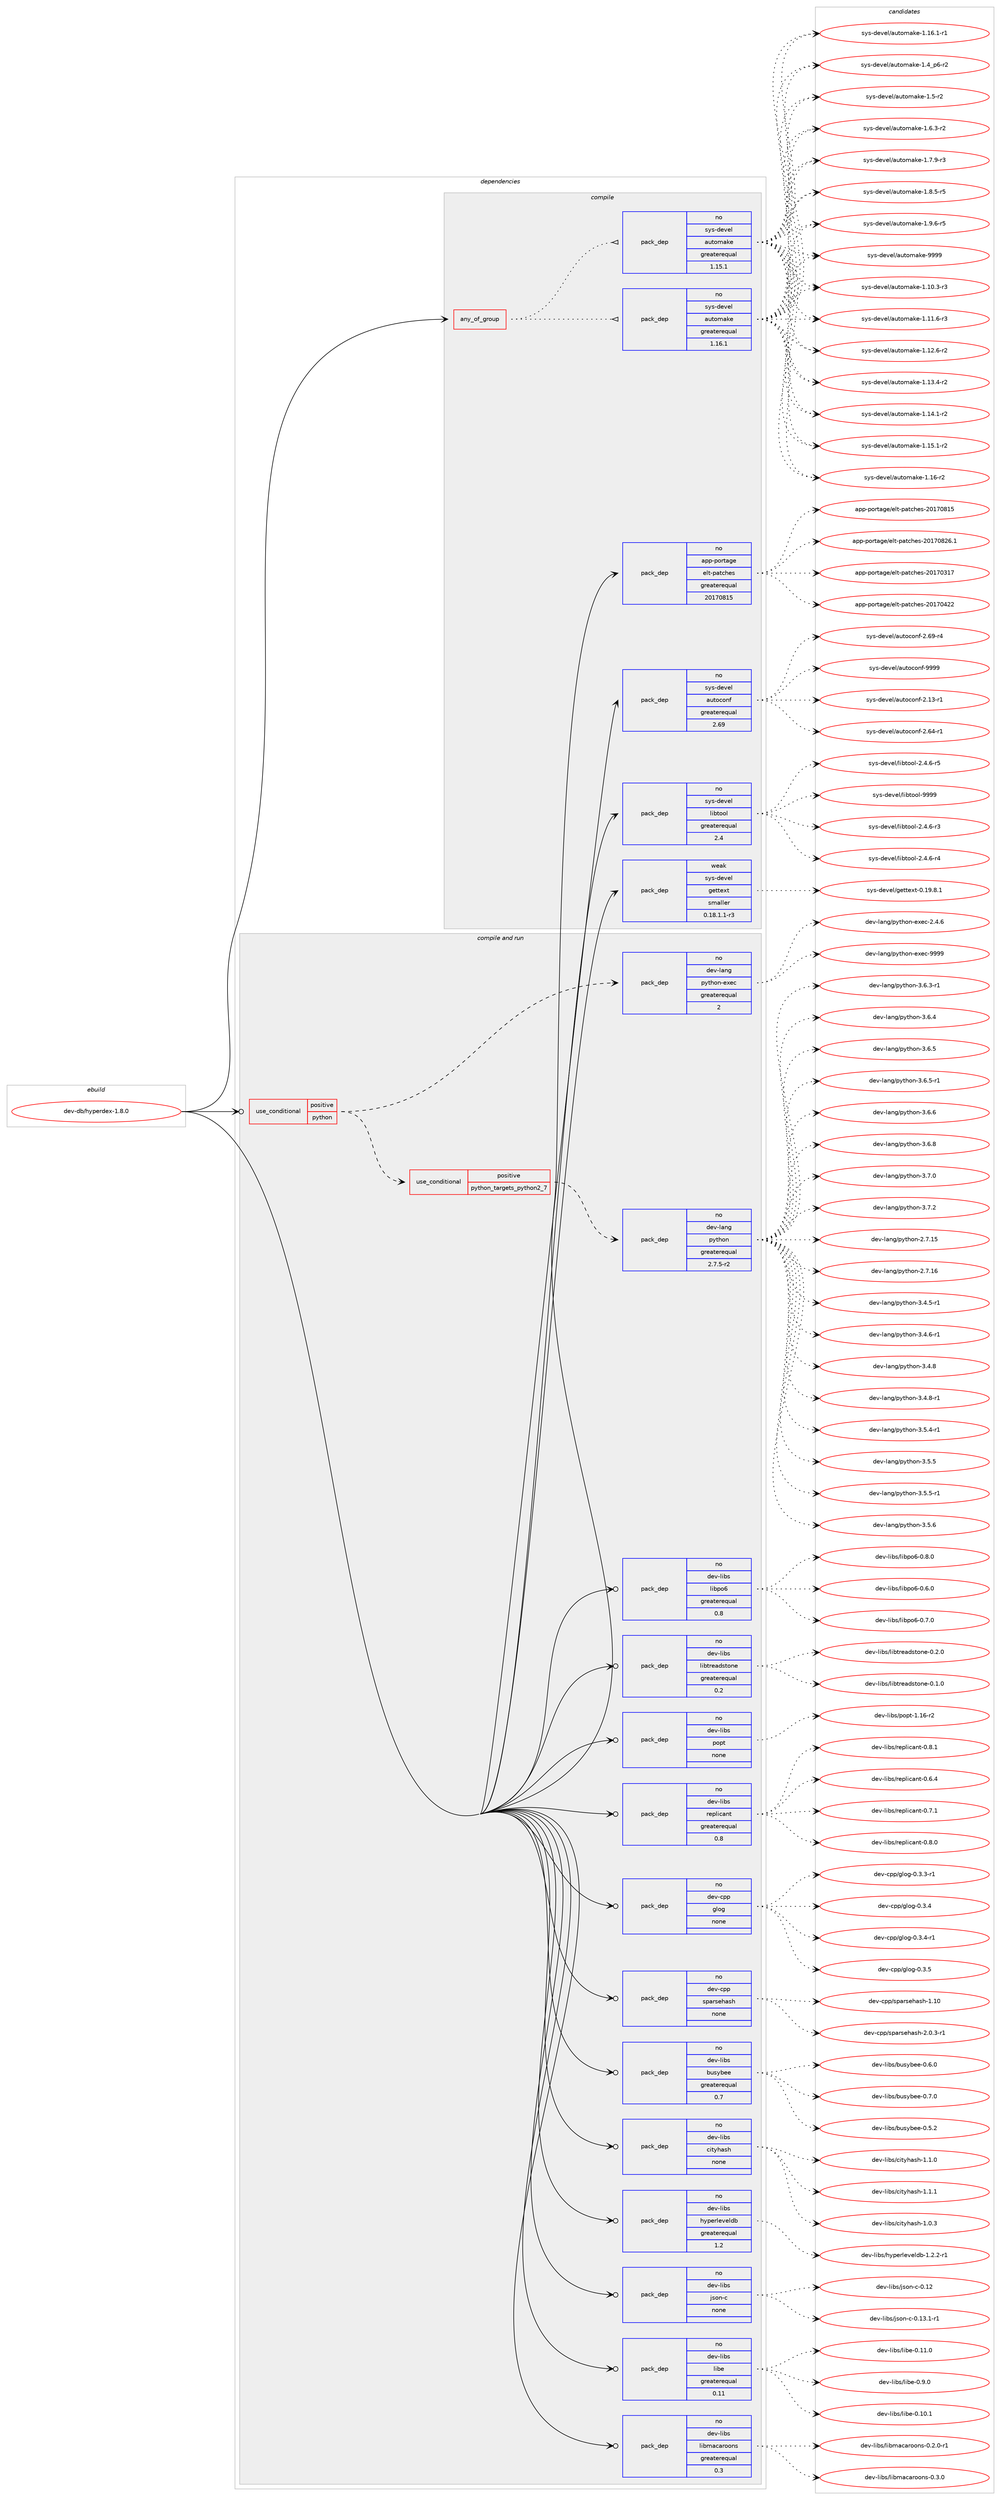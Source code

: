 digraph prolog {

# *************
# Graph options
# *************

newrank=true;
concentrate=true;
compound=true;
graph [rankdir=LR,fontname=Helvetica,fontsize=10,ranksep=1.5];#, ranksep=2.5, nodesep=0.2];
edge  [arrowhead=vee];
node  [fontname=Helvetica,fontsize=10];

# **********
# The ebuild
# **********

subgraph cluster_leftcol {
color=gray;
rank=same;
label=<<i>ebuild</i>>;
id [label="dev-db/hyperdex-1.8.0", color=red, width=4, href="../dev-db/hyperdex-1.8.0.svg"];
}

# ****************
# The dependencies
# ****************

subgraph cluster_midcol {
color=gray;
label=<<i>dependencies</i>>;
subgraph cluster_compile {
fillcolor="#eeeeee";
style=filled;
label=<<i>compile</i>>;
subgraph any20351 {
dependency1318196 [label=<<TABLE BORDER="0" CELLBORDER="1" CELLSPACING="0" CELLPADDING="4"><TR><TD CELLPADDING="10">any_of_group</TD></TR></TABLE>>, shape=none, color=red];subgraph pack940613 {
dependency1318197 [label=<<TABLE BORDER="0" CELLBORDER="1" CELLSPACING="0" CELLPADDING="4" WIDTH="220"><TR><TD ROWSPAN="6" CELLPADDING="30">pack_dep</TD></TR><TR><TD WIDTH="110">no</TD></TR><TR><TD>sys-devel</TD></TR><TR><TD>automake</TD></TR><TR><TD>greaterequal</TD></TR><TR><TD>1.16.1</TD></TR></TABLE>>, shape=none, color=blue];
}
dependency1318196:e -> dependency1318197:w [weight=20,style="dotted",arrowhead="oinv"];
subgraph pack940614 {
dependency1318198 [label=<<TABLE BORDER="0" CELLBORDER="1" CELLSPACING="0" CELLPADDING="4" WIDTH="220"><TR><TD ROWSPAN="6" CELLPADDING="30">pack_dep</TD></TR><TR><TD WIDTH="110">no</TD></TR><TR><TD>sys-devel</TD></TR><TR><TD>automake</TD></TR><TR><TD>greaterequal</TD></TR><TR><TD>1.15.1</TD></TR></TABLE>>, shape=none, color=blue];
}
dependency1318196:e -> dependency1318198:w [weight=20,style="dotted",arrowhead="oinv"];
}
id:e -> dependency1318196:w [weight=20,style="solid",arrowhead="vee"];
subgraph pack940615 {
dependency1318199 [label=<<TABLE BORDER="0" CELLBORDER="1" CELLSPACING="0" CELLPADDING="4" WIDTH="220"><TR><TD ROWSPAN="6" CELLPADDING="30">pack_dep</TD></TR><TR><TD WIDTH="110">no</TD></TR><TR><TD>app-portage</TD></TR><TR><TD>elt-patches</TD></TR><TR><TD>greaterequal</TD></TR><TR><TD>20170815</TD></TR></TABLE>>, shape=none, color=blue];
}
id:e -> dependency1318199:w [weight=20,style="solid",arrowhead="vee"];
subgraph pack940616 {
dependency1318200 [label=<<TABLE BORDER="0" CELLBORDER="1" CELLSPACING="0" CELLPADDING="4" WIDTH="220"><TR><TD ROWSPAN="6" CELLPADDING="30">pack_dep</TD></TR><TR><TD WIDTH="110">no</TD></TR><TR><TD>sys-devel</TD></TR><TR><TD>autoconf</TD></TR><TR><TD>greaterequal</TD></TR><TR><TD>2.69</TD></TR></TABLE>>, shape=none, color=blue];
}
id:e -> dependency1318200:w [weight=20,style="solid",arrowhead="vee"];
subgraph pack940617 {
dependency1318201 [label=<<TABLE BORDER="0" CELLBORDER="1" CELLSPACING="0" CELLPADDING="4" WIDTH="220"><TR><TD ROWSPAN="6" CELLPADDING="30">pack_dep</TD></TR><TR><TD WIDTH="110">no</TD></TR><TR><TD>sys-devel</TD></TR><TR><TD>libtool</TD></TR><TR><TD>greaterequal</TD></TR><TR><TD>2.4</TD></TR></TABLE>>, shape=none, color=blue];
}
id:e -> dependency1318201:w [weight=20,style="solid",arrowhead="vee"];
subgraph pack940618 {
dependency1318202 [label=<<TABLE BORDER="0" CELLBORDER="1" CELLSPACING="0" CELLPADDING="4" WIDTH="220"><TR><TD ROWSPAN="6" CELLPADDING="30">pack_dep</TD></TR><TR><TD WIDTH="110">weak</TD></TR><TR><TD>sys-devel</TD></TR><TR><TD>gettext</TD></TR><TR><TD>smaller</TD></TR><TR><TD>0.18.1.1-r3</TD></TR></TABLE>>, shape=none, color=blue];
}
id:e -> dependency1318202:w [weight=20,style="solid",arrowhead="vee"];
}
subgraph cluster_compileandrun {
fillcolor="#eeeeee";
style=filled;
label=<<i>compile and run</i>>;
subgraph cond356682 {
dependency1318203 [label=<<TABLE BORDER="0" CELLBORDER="1" CELLSPACING="0" CELLPADDING="4"><TR><TD ROWSPAN="3" CELLPADDING="10">use_conditional</TD></TR><TR><TD>positive</TD></TR><TR><TD>python</TD></TR></TABLE>>, shape=none, color=red];
subgraph cond356683 {
dependency1318204 [label=<<TABLE BORDER="0" CELLBORDER="1" CELLSPACING="0" CELLPADDING="4"><TR><TD ROWSPAN="3" CELLPADDING="10">use_conditional</TD></TR><TR><TD>positive</TD></TR><TR><TD>python_targets_python2_7</TD></TR></TABLE>>, shape=none, color=red];
subgraph pack940619 {
dependency1318205 [label=<<TABLE BORDER="0" CELLBORDER="1" CELLSPACING="0" CELLPADDING="4" WIDTH="220"><TR><TD ROWSPAN="6" CELLPADDING="30">pack_dep</TD></TR><TR><TD WIDTH="110">no</TD></TR><TR><TD>dev-lang</TD></TR><TR><TD>python</TD></TR><TR><TD>greaterequal</TD></TR><TR><TD>2.7.5-r2</TD></TR></TABLE>>, shape=none, color=blue];
}
dependency1318204:e -> dependency1318205:w [weight=20,style="dashed",arrowhead="vee"];
}
dependency1318203:e -> dependency1318204:w [weight=20,style="dashed",arrowhead="vee"];
subgraph pack940620 {
dependency1318206 [label=<<TABLE BORDER="0" CELLBORDER="1" CELLSPACING="0" CELLPADDING="4" WIDTH="220"><TR><TD ROWSPAN="6" CELLPADDING="30">pack_dep</TD></TR><TR><TD WIDTH="110">no</TD></TR><TR><TD>dev-lang</TD></TR><TR><TD>python-exec</TD></TR><TR><TD>greaterequal</TD></TR><TR><TD>2</TD></TR></TABLE>>, shape=none, color=blue];
}
dependency1318203:e -> dependency1318206:w [weight=20,style="dashed",arrowhead="vee"];
}
id:e -> dependency1318203:w [weight=20,style="solid",arrowhead="odotvee"];
subgraph pack940621 {
dependency1318207 [label=<<TABLE BORDER="0" CELLBORDER="1" CELLSPACING="0" CELLPADDING="4" WIDTH="220"><TR><TD ROWSPAN="6" CELLPADDING="30">pack_dep</TD></TR><TR><TD WIDTH="110">no</TD></TR><TR><TD>dev-cpp</TD></TR><TR><TD>glog</TD></TR><TR><TD>none</TD></TR><TR><TD></TD></TR></TABLE>>, shape=none, color=blue];
}
id:e -> dependency1318207:w [weight=20,style="solid",arrowhead="odotvee"];
subgraph pack940622 {
dependency1318208 [label=<<TABLE BORDER="0" CELLBORDER="1" CELLSPACING="0" CELLPADDING="4" WIDTH="220"><TR><TD ROWSPAN="6" CELLPADDING="30">pack_dep</TD></TR><TR><TD WIDTH="110">no</TD></TR><TR><TD>dev-cpp</TD></TR><TR><TD>sparsehash</TD></TR><TR><TD>none</TD></TR><TR><TD></TD></TR></TABLE>>, shape=none, color=blue];
}
id:e -> dependency1318208:w [weight=20,style="solid",arrowhead="odotvee"];
subgraph pack940623 {
dependency1318209 [label=<<TABLE BORDER="0" CELLBORDER="1" CELLSPACING="0" CELLPADDING="4" WIDTH="220"><TR><TD ROWSPAN="6" CELLPADDING="30">pack_dep</TD></TR><TR><TD WIDTH="110">no</TD></TR><TR><TD>dev-libs</TD></TR><TR><TD>busybee</TD></TR><TR><TD>greaterequal</TD></TR><TR><TD>0.7</TD></TR></TABLE>>, shape=none, color=blue];
}
id:e -> dependency1318209:w [weight=20,style="solid",arrowhead="odotvee"];
subgraph pack940624 {
dependency1318210 [label=<<TABLE BORDER="0" CELLBORDER="1" CELLSPACING="0" CELLPADDING="4" WIDTH="220"><TR><TD ROWSPAN="6" CELLPADDING="30">pack_dep</TD></TR><TR><TD WIDTH="110">no</TD></TR><TR><TD>dev-libs</TD></TR><TR><TD>cityhash</TD></TR><TR><TD>none</TD></TR><TR><TD></TD></TR></TABLE>>, shape=none, color=blue];
}
id:e -> dependency1318210:w [weight=20,style="solid",arrowhead="odotvee"];
subgraph pack940625 {
dependency1318211 [label=<<TABLE BORDER="0" CELLBORDER="1" CELLSPACING="0" CELLPADDING="4" WIDTH="220"><TR><TD ROWSPAN="6" CELLPADDING="30">pack_dep</TD></TR><TR><TD WIDTH="110">no</TD></TR><TR><TD>dev-libs</TD></TR><TR><TD>hyperleveldb</TD></TR><TR><TD>greaterequal</TD></TR><TR><TD>1.2</TD></TR></TABLE>>, shape=none, color=blue];
}
id:e -> dependency1318211:w [weight=20,style="solid",arrowhead="odotvee"];
subgraph pack940626 {
dependency1318212 [label=<<TABLE BORDER="0" CELLBORDER="1" CELLSPACING="0" CELLPADDING="4" WIDTH="220"><TR><TD ROWSPAN="6" CELLPADDING="30">pack_dep</TD></TR><TR><TD WIDTH="110">no</TD></TR><TR><TD>dev-libs</TD></TR><TR><TD>json-c</TD></TR><TR><TD>none</TD></TR><TR><TD></TD></TR></TABLE>>, shape=none, color=blue];
}
id:e -> dependency1318212:w [weight=20,style="solid",arrowhead="odotvee"];
subgraph pack940627 {
dependency1318213 [label=<<TABLE BORDER="0" CELLBORDER="1" CELLSPACING="0" CELLPADDING="4" WIDTH="220"><TR><TD ROWSPAN="6" CELLPADDING="30">pack_dep</TD></TR><TR><TD WIDTH="110">no</TD></TR><TR><TD>dev-libs</TD></TR><TR><TD>libe</TD></TR><TR><TD>greaterequal</TD></TR><TR><TD>0.11</TD></TR></TABLE>>, shape=none, color=blue];
}
id:e -> dependency1318213:w [weight=20,style="solid",arrowhead="odotvee"];
subgraph pack940628 {
dependency1318214 [label=<<TABLE BORDER="0" CELLBORDER="1" CELLSPACING="0" CELLPADDING="4" WIDTH="220"><TR><TD ROWSPAN="6" CELLPADDING="30">pack_dep</TD></TR><TR><TD WIDTH="110">no</TD></TR><TR><TD>dev-libs</TD></TR><TR><TD>libmacaroons</TD></TR><TR><TD>greaterequal</TD></TR><TR><TD>0.3</TD></TR></TABLE>>, shape=none, color=blue];
}
id:e -> dependency1318214:w [weight=20,style="solid",arrowhead="odotvee"];
subgraph pack940629 {
dependency1318215 [label=<<TABLE BORDER="0" CELLBORDER="1" CELLSPACING="0" CELLPADDING="4" WIDTH="220"><TR><TD ROWSPAN="6" CELLPADDING="30">pack_dep</TD></TR><TR><TD WIDTH="110">no</TD></TR><TR><TD>dev-libs</TD></TR><TR><TD>libpo6</TD></TR><TR><TD>greaterequal</TD></TR><TR><TD>0.8</TD></TR></TABLE>>, shape=none, color=blue];
}
id:e -> dependency1318215:w [weight=20,style="solid",arrowhead="odotvee"];
subgraph pack940630 {
dependency1318216 [label=<<TABLE BORDER="0" CELLBORDER="1" CELLSPACING="0" CELLPADDING="4" WIDTH="220"><TR><TD ROWSPAN="6" CELLPADDING="30">pack_dep</TD></TR><TR><TD WIDTH="110">no</TD></TR><TR><TD>dev-libs</TD></TR><TR><TD>libtreadstone</TD></TR><TR><TD>greaterequal</TD></TR><TR><TD>0.2</TD></TR></TABLE>>, shape=none, color=blue];
}
id:e -> dependency1318216:w [weight=20,style="solid",arrowhead="odotvee"];
subgraph pack940631 {
dependency1318217 [label=<<TABLE BORDER="0" CELLBORDER="1" CELLSPACING="0" CELLPADDING="4" WIDTH="220"><TR><TD ROWSPAN="6" CELLPADDING="30">pack_dep</TD></TR><TR><TD WIDTH="110">no</TD></TR><TR><TD>dev-libs</TD></TR><TR><TD>popt</TD></TR><TR><TD>none</TD></TR><TR><TD></TD></TR></TABLE>>, shape=none, color=blue];
}
id:e -> dependency1318217:w [weight=20,style="solid",arrowhead="odotvee"];
subgraph pack940632 {
dependency1318218 [label=<<TABLE BORDER="0" CELLBORDER="1" CELLSPACING="0" CELLPADDING="4" WIDTH="220"><TR><TD ROWSPAN="6" CELLPADDING="30">pack_dep</TD></TR><TR><TD WIDTH="110">no</TD></TR><TR><TD>dev-libs</TD></TR><TR><TD>replicant</TD></TR><TR><TD>greaterequal</TD></TR><TR><TD>0.8</TD></TR></TABLE>>, shape=none, color=blue];
}
id:e -> dependency1318218:w [weight=20,style="solid",arrowhead="odotvee"];
}
subgraph cluster_run {
fillcolor="#eeeeee";
style=filled;
label=<<i>run</i>>;
}
}

# **************
# The candidates
# **************

subgraph cluster_choices {
rank=same;
color=gray;
label=<<i>candidates</i>>;

subgraph choice940613 {
color=black;
nodesep=1;
choice11512111545100101118101108479711711611110997107101454946494846514511451 [label="sys-devel/automake-1.10.3-r3", color=red, width=4,href="../sys-devel/automake-1.10.3-r3.svg"];
choice11512111545100101118101108479711711611110997107101454946494946544511451 [label="sys-devel/automake-1.11.6-r3", color=red, width=4,href="../sys-devel/automake-1.11.6-r3.svg"];
choice11512111545100101118101108479711711611110997107101454946495046544511450 [label="sys-devel/automake-1.12.6-r2", color=red, width=4,href="../sys-devel/automake-1.12.6-r2.svg"];
choice11512111545100101118101108479711711611110997107101454946495146524511450 [label="sys-devel/automake-1.13.4-r2", color=red, width=4,href="../sys-devel/automake-1.13.4-r2.svg"];
choice11512111545100101118101108479711711611110997107101454946495246494511450 [label="sys-devel/automake-1.14.1-r2", color=red, width=4,href="../sys-devel/automake-1.14.1-r2.svg"];
choice11512111545100101118101108479711711611110997107101454946495346494511450 [label="sys-devel/automake-1.15.1-r2", color=red, width=4,href="../sys-devel/automake-1.15.1-r2.svg"];
choice1151211154510010111810110847971171161111099710710145494649544511450 [label="sys-devel/automake-1.16-r2", color=red, width=4,href="../sys-devel/automake-1.16-r2.svg"];
choice11512111545100101118101108479711711611110997107101454946495446494511449 [label="sys-devel/automake-1.16.1-r1", color=red, width=4,href="../sys-devel/automake-1.16.1-r1.svg"];
choice115121115451001011181011084797117116111109971071014549465295112544511450 [label="sys-devel/automake-1.4_p6-r2", color=red, width=4,href="../sys-devel/automake-1.4_p6-r2.svg"];
choice11512111545100101118101108479711711611110997107101454946534511450 [label="sys-devel/automake-1.5-r2", color=red, width=4,href="../sys-devel/automake-1.5-r2.svg"];
choice115121115451001011181011084797117116111109971071014549465446514511450 [label="sys-devel/automake-1.6.3-r2", color=red, width=4,href="../sys-devel/automake-1.6.3-r2.svg"];
choice115121115451001011181011084797117116111109971071014549465546574511451 [label="sys-devel/automake-1.7.9-r3", color=red, width=4,href="../sys-devel/automake-1.7.9-r3.svg"];
choice115121115451001011181011084797117116111109971071014549465646534511453 [label="sys-devel/automake-1.8.5-r5", color=red, width=4,href="../sys-devel/automake-1.8.5-r5.svg"];
choice115121115451001011181011084797117116111109971071014549465746544511453 [label="sys-devel/automake-1.9.6-r5", color=red, width=4,href="../sys-devel/automake-1.9.6-r5.svg"];
choice115121115451001011181011084797117116111109971071014557575757 [label="sys-devel/automake-9999", color=red, width=4,href="../sys-devel/automake-9999.svg"];
dependency1318197:e -> choice11512111545100101118101108479711711611110997107101454946494846514511451:w [style=dotted,weight="100"];
dependency1318197:e -> choice11512111545100101118101108479711711611110997107101454946494946544511451:w [style=dotted,weight="100"];
dependency1318197:e -> choice11512111545100101118101108479711711611110997107101454946495046544511450:w [style=dotted,weight="100"];
dependency1318197:e -> choice11512111545100101118101108479711711611110997107101454946495146524511450:w [style=dotted,weight="100"];
dependency1318197:e -> choice11512111545100101118101108479711711611110997107101454946495246494511450:w [style=dotted,weight="100"];
dependency1318197:e -> choice11512111545100101118101108479711711611110997107101454946495346494511450:w [style=dotted,weight="100"];
dependency1318197:e -> choice1151211154510010111810110847971171161111099710710145494649544511450:w [style=dotted,weight="100"];
dependency1318197:e -> choice11512111545100101118101108479711711611110997107101454946495446494511449:w [style=dotted,weight="100"];
dependency1318197:e -> choice115121115451001011181011084797117116111109971071014549465295112544511450:w [style=dotted,weight="100"];
dependency1318197:e -> choice11512111545100101118101108479711711611110997107101454946534511450:w [style=dotted,weight="100"];
dependency1318197:e -> choice115121115451001011181011084797117116111109971071014549465446514511450:w [style=dotted,weight="100"];
dependency1318197:e -> choice115121115451001011181011084797117116111109971071014549465546574511451:w [style=dotted,weight="100"];
dependency1318197:e -> choice115121115451001011181011084797117116111109971071014549465646534511453:w [style=dotted,weight="100"];
dependency1318197:e -> choice115121115451001011181011084797117116111109971071014549465746544511453:w [style=dotted,weight="100"];
dependency1318197:e -> choice115121115451001011181011084797117116111109971071014557575757:w [style=dotted,weight="100"];
}
subgraph choice940614 {
color=black;
nodesep=1;
choice11512111545100101118101108479711711611110997107101454946494846514511451 [label="sys-devel/automake-1.10.3-r3", color=red, width=4,href="../sys-devel/automake-1.10.3-r3.svg"];
choice11512111545100101118101108479711711611110997107101454946494946544511451 [label="sys-devel/automake-1.11.6-r3", color=red, width=4,href="../sys-devel/automake-1.11.6-r3.svg"];
choice11512111545100101118101108479711711611110997107101454946495046544511450 [label="sys-devel/automake-1.12.6-r2", color=red, width=4,href="../sys-devel/automake-1.12.6-r2.svg"];
choice11512111545100101118101108479711711611110997107101454946495146524511450 [label="sys-devel/automake-1.13.4-r2", color=red, width=4,href="../sys-devel/automake-1.13.4-r2.svg"];
choice11512111545100101118101108479711711611110997107101454946495246494511450 [label="sys-devel/automake-1.14.1-r2", color=red, width=4,href="../sys-devel/automake-1.14.1-r2.svg"];
choice11512111545100101118101108479711711611110997107101454946495346494511450 [label="sys-devel/automake-1.15.1-r2", color=red, width=4,href="../sys-devel/automake-1.15.1-r2.svg"];
choice1151211154510010111810110847971171161111099710710145494649544511450 [label="sys-devel/automake-1.16-r2", color=red, width=4,href="../sys-devel/automake-1.16-r2.svg"];
choice11512111545100101118101108479711711611110997107101454946495446494511449 [label="sys-devel/automake-1.16.1-r1", color=red, width=4,href="../sys-devel/automake-1.16.1-r1.svg"];
choice115121115451001011181011084797117116111109971071014549465295112544511450 [label="sys-devel/automake-1.4_p6-r2", color=red, width=4,href="../sys-devel/automake-1.4_p6-r2.svg"];
choice11512111545100101118101108479711711611110997107101454946534511450 [label="sys-devel/automake-1.5-r2", color=red, width=4,href="../sys-devel/automake-1.5-r2.svg"];
choice115121115451001011181011084797117116111109971071014549465446514511450 [label="sys-devel/automake-1.6.3-r2", color=red, width=4,href="../sys-devel/automake-1.6.3-r2.svg"];
choice115121115451001011181011084797117116111109971071014549465546574511451 [label="sys-devel/automake-1.7.9-r3", color=red, width=4,href="../sys-devel/automake-1.7.9-r3.svg"];
choice115121115451001011181011084797117116111109971071014549465646534511453 [label="sys-devel/automake-1.8.5-r5", color=red, width=4,href="../sys-devel/automake-1.8.5-r5.svg"];
choice115121115451001011181011084797117116111109971071014549465746544511453 [label="sys-devel/automake-1.9.6-r5", color=red, width=4,href="../sys-devel/automake-1.9.6-r5.svg"];
choice115121115451001011181011084797117116111109971071014557575757 [label="sys-devel/automake-9999", color=red, width=4,href="../sys-devel/automake-9999.svg"];
dependency1318198:e -> choice11512111545100101118101108479711711611110997107101454946494846514511451:w [style=dotted,weight="100"];
dependency1318198:e -> choice11512111545100101118101108479711711611110997107101454946494946544511451:w [style=dotted,weight="100"];
dependency1318198:e -> choice11512111545100101118101108479711711611110997107101454946495046544511450:w [style=dotted,weight="100"];
dependency1318198:e -> choice11512111545100101118101108479711711611110997107101454946495146524511450:w [style=dotted,weight="100"];
dependency1318198:e -> choice11512111545100101118101108479711711611110997107101454946495246494511450:w [style=dotted,weight="100"];
dependency1318198:e -> choice11512111545100101118101108479711711611110997107101454946495346494511450:w [style=dotted,weight="100"];
dependency1318198:e -> choice1151211154510010111810110847971171161111099710710145494649544511450:w [style=dotted,weight="100"];
dependency1318198:e -> choice11512111545100101118101108479711711611110997107101454946495446494511449:w [style=dotted,weight="100"];
dependency1318198:e -> choice115121115451001011181011084797117116111109971071014549465295112544511450:w [style=dotted,weight="100"];
dependency1318198:e -> choice11512111545100101118101108479711711611110997107101454946534511450:w [style=dotted,weight="100"];
dependency1318198:e -> choice115121115451001011181011084797117116111109971071014549465446514511450:w [style=dotted,weight="100"];
dependency1318198:e -> choice115121115451001011181011084797117116111109971071014549465546574511451:w [style=dotted,weight="100"];
dependency1318198:e -> choice115121115451001011181011084797117116111109971071014549465646534511453:w [style=dotted,weight="100"];
dependency1318198:e -> choice115121115451001011181011084797117116111109971071014549465746544511453:w [style=dotted,weight="100"];
dependency1318198:e -> choice115121115451001011181011084797117116111109971071014557575757:w [style=dotted,weight="100"];
}
subgraph choice940615 {
color=black;
nodesep=1;
choice97112112451121111141169710310147101108116451129711699104101115455048495548514955 [label="app-portage/elt-patches-20170317", color=red, width=4,href="../app-portage/elt-patches-20170317.svg"];
choice97112112451121111141169710310147101108116451129711699104101115455048495548525050 [label="app-portage/elt-patches-20170422", color=red, width=4,href="../app-portage/elt-patches-20170422.svg"];
choice97112112451121111141169710310147101108116451129711699104101115455048495548564953 [label="app-portage/elt-patches-20170815", color=red, width=4,href="../app-portage/elt-patches-20170815.svg"];
choice971121124511211111411697103101471011081164511297116991041011154550484955485650544649 [label="app-portage/elt-patches-20170826.1", color=red, width=4,href="../app-portage/elt-patches-20170826.1.svg"];
dependency1318199:e -> choice97112112451121111141169710310147101108116451129711699104101115455048495548514955:w [style=dotted,weight="100"];
dependency1318199:e -> choice97112112451121111141169710310147101108116451129711699104101115455048495548525050:w [style=dotted,weight="100"];
dependency1318199:e -> choice97112112451121111141169710310147101108116451129711699104101115455048495548564953:w [style=dotted,weight="100"];
dependency1318199:e -> choice971121124511211111411697103101471011081164511297116991041011154550484955485650544649:w [style=dotted,weight="100"];
}
subgraph choice940616 {
color=black;
nodesep=1;
choice1151211154510010111810110847971171161119911111010245504649514511449 [label="sys-devel/autoconf-2.13-r1", color=red, width=4,href="../sys-devel/autoconf-2.13-r1.svg"];
choice1151211154510010111810110847971171161119911111010245504654524511449 [label="sys-devel/autoconf-2.64-r1", color=red, width=4,href="../sys-devel/autoconf-2.64-r1.svg"];
choice1151211154510010111810110847971171161119911111010245504654574511452 [label="sys-devel/autoconf-2.69-r4", color=red, width=4,href="../sys-devel/autoconf-2.69-r4.svg"];
choice115121115451001011181011084797117116111991111101024557575757 [label="sys-devel/autoconf-9999", color=red, width=4,href="../sys-devel/autoconf-9999.svg"];
dependency1318200:e -> choice1151211154510010111810110847971171161119911111010245504649514511449:w [style=dotted,weight="100"];
dependency1318200:e -> choice1151211154510010111810110847971171161119911111010245504654524511449:w [style=dotted,weight="100"];
dependency1318200:e -> choice1151211154510010111810110847971171161119911111010245504654574511452:w [style=dotted,weight="100"];
dependency1318200:e -> choice115121115451001011181011084797117116111991111101024557575757:w [style=dotted,weight="100"];
}
subgraph choice940617 {
color=black;
nodesep=1;
choice1151211154510010111810110847108105981161111111084550465246544511451 [label="sys-devel/libtool-2.4.6-r3", color=red, width=4,href="../sys-devel/libtool-2.4.6-r3.svg"];
choice1151211154510010111810110847108105981161111111084550465246544511452 [label="sys-devel/libtool-2.4.6-r4", color=red, width=4,href="../sys-devel/libtool-2.4.6-r4.svg"];
choice1151211154510010111810110847108105981161111111084550465246544511453 [label="sys-devel/libtool-2.4.6-r5", color=red, width=4,href="../sys-devel/libtool-2.4.6-r5.svg"];
choice1151211154510010111810110847108105981161111111084557575757 [label="sys-devel/libtool-9999", color=red, width=4,href="../sys-devel/libtool-9999.svg"];
dependency1318201:e -> choice1151211154510010111810110847108105981161111111084550465246544511451:w [style=dotted,weight="100"];
dependency1318201:e -> choice1151211154510010111810110847108105981161111111084550465246544511452:w [style=dotted,weight="100"];
dependency1318201:e -> choice1151211154510010111810110847108105981161111111084550465246544511453:w [style=dotted,weight="100"];
dependency1318201:e -> choice1151211154510010111810110847108105981161111111084557575757:w [style=dotted,weight="100"];
}
subgraph choice940618 {
color=black;
nodesep=1;
choice1151211154510010111810110847103101116116101120116454846495746564649 [label="sys-devel/gettext-0.19.8.1", color=red, width=4,href="../sys-devel/gettext-0.19.8.1.svg"];
dependency1318202:e -> choice1151211154510010111810110847103101116116101120116454846495746564649:w [style=dotted,weight="100"];
}
subgraph choice940619 {
color=black;
nodesep=1;
choice10010111845108971101034711212111610411111045504655464953 [label="dev-lang/python-2.7.15", color=red, width=4,href="../dev-lang/python-2.7.15.svg"];
choice10010111845108971101034711212111610411111045504655464954 [label="dev-lang/python-2.7.16", color=red, width=4,href="../dev-lang/python-2.7.16.svg"];
choice1001011184510897110103471121211161041111104551465246534511449 [label="dev-lang/python-3.4.5-r1", color=red, width=4,href="../dev-lang/python-3.4.5-r1.svg"];
choice1001011184510897110103471121211161041111104551465246544511449 [label="dev-lang/python-3.4.6-r1", color=red, width=4,href="../dev-lang/python-3.4.6-r1.svg"];
choice100101118451089711010347112121116104111110455146524656 [label="dev-lang/python-3.4.8", color=red, width=4,href="../dev-lang/python-3.4.8.svg"];
choice1001011184510897110103471121211161041111104551465246564511449 [label="dev-lang/python-3.4.8-r1", color=red, width=4,href="../dev-lang/python-3.4.8-r1.svg"];
choice1001011184510897110103471121211161041111104551465346524511449 [label="dev-lang/python-3.5.4-r1", color=red, width=4,href="../dev-lang/python-3.5.4-r1.svg"];
choice100101118451089711010347112121116104111110455146534653 [label="dev-lang/python-3.5.5", color=red, width=4,href="../dev-lang/python-3.5.5.svg"];
choice1001011184510897110103471121211161041111104551465346534511449 [label="dev-lang/python-3.5.5-r1", color=red, width=4,href="../dev-lang/python-3.5.5-r1.svg"];
choice100101118451089711010347112121116104111110455146534654 [label="dev-lang/python-3.5.6", color=red, width=4,href="../dev-lang/python-3.5.6.svg"];
choice1001011184510897110103471121211161041111104551465446514511449 [label="dev-lang/python-3.6.3-r1", color=red, width=4,href="../dev-lang/python-3.6.3-r1.svg"];
choice100101118451089711010347112121116104111110455146544652 [label="dev-lang/python-3.6.4", color=red, width=4,href="../dev-lang/python-3.6.4.svg"];
choice100101118451089711010347112121116104111110455146544653 [label="dev-lang/python-3.6.5", color=red, width=4,href="../dev-lang/python-3.6.5.svg"];
choice1001011184510897110103471121211161041111104551465446534511449 [label="dev-lang/python-3.6.5-r1", color=red, width=4,href="../dev-lang/python-3.6.5-r1.svg"];
choice100101118451089711010347112121116104111110455146544654 [label="dev-lang/python-3.6.6", color=red, width=4,href="../dev-lang/python-3.6.6.svg"];
choice100101118451089711010347112121116104111110455146544656 [label="dev-lang/python-3.6.8", color=red, width=4,href="../dev-lang/python-3.6.8.svg"];
choice100101118451089711010347112121116104111110455146554648 [label="dev-lang/python-3.7.0", color=red, width=4,href="../dev-lang/python-3.7.0.svg"];
choice100101118451089711010347112121116104111110455146554650 [label="dev-lang/python-3.7.2", color=red, width=4,href="../dev-lang/python-3.7.2.svg"];
dependency1318205:e -> choice10010111845108971101034711212111610411111045504655464953:w [style=dotted,weight="100"];
dependency1318205:e -> choice10010111845108971101034711212111610411111045504655464954:w [style=dotted,weight="100"];
dependency1318205:e -> choice1001011184510897110103471121211161041111104551465246534511449:w [style=dotted,weight="100"];
dependency1318205:e -> choice1001011184510897110103471121211161041111104551465246544511449:w [style=dotted,weight="100"];
dependency1318205:e -> choice100101118451089711010347112121116104111110455146524656:w [style=dotted,weight="100"];
dependency1318205:e -> choice1001011184510897110103471121211161041111104551465246564511449:w [style=dotted,weight="100"];
dependency1318205:e -> choice1001011184510897110103471121211161041111104551465346524511449:w [style=dotted,weight="100"];
dependency1318205:e -> choice100101118451089711010347112121116104111110455146534653:w [style=dotted,weight="100"];
dependency1318205:e -> choice1001011184510897110103471121211161041111104551465346534511449:w [style=dotted,weight="100"];
dependency1318205:e -> choice100101118451089711010347112121116104111110455146534654:w [style=dotted,weight="100"];
dependency1318205:e -> choice1001011184510897110103471121211161041111104551465446514511449:w [style=dotted,weight="100"];
dependency1318205:e -> choice100101118451089711010347112121116104111110455146544652:w [style=dotted,weight="100"];
dependency1318205:e -> choice100101118451089711010347112121116104111110455146544653:w [style=dotted,weight="100"];
dependency1318205:e -> choice1001011184510897110103471121211161041111104551465446534511449:w [style=dotted,weight="100"];
dependency1318205:e -> choice100101118451089711010347112121116104111110455146544654:w [style=dotted,weight="100"];
dependency1318205:e -> choice100101118451089711010347112121116104111110455146544656:w [style=dotted,weight="100"];
dependency1318205:e -> choice100101118451089711010347112121116104111110455146554648:w [style=dotted,weight="100"];
dependency1318205:e -> choice100101118451089711010347112121116104111110455146554650:w [style=dotted,weight="100"];
}
subgraph choice940620 {
color=black;
nodesep=1;
choice1001011184510897110103471121211161041111104510112010199455046524654 [label="dev-lang/python-exec-2.4.6", color=red, width=4,href="../dev-lang/python-exec-2.4.6.svg"];
choice10010111845108971101034711212111610411111045101120101994557575757 [label="dev-lang/python-exec-9999", color=red, width=4,href="../dev-lang/python-exec-9999.svg"];
dependency1318206:e -> choice1001011184510897110103471121211161041111104510112010199455046524654:w [style=dotted,weight="100"];
dependency1318206:e -> choice10010111845108971101034711212111610411111045101120101994557575757:w [style=dotted,weight="100"];
}
subgraph choice940621 {
color=black;
nodesep=1;
choice1001011184599112112471031081111034548465146514511449 [label="dev-cpp/glog-0.3.3-r1", color=red, width=4,href="../dev-cpp/glog-0.3.3-r1.svg"];
choice100101118459911211247103108111103454846514652 [label="dev-cpp/glog-0.3.4", color=red, width=4,href="../dev-cpp/glog-0.3.4.svg"];
choice1001011184599112112471031081111034548465146524511449 [label="dev-cpp/glog-0.3.4-r1", color=red, width=4,href="../dev-cpp/glog-0.3.4-r1.svg"];
choice100101118459911211247103108111103454846514653 [label="dev-cpp/glog-0.3.5", color=red, width=4,href="../dev-cpp/glog-0.3.5.svg"];
dependency1318207:e -> choice1001011184599112112471031081111034548465146514511449:w [style=dotted,weight="100"];
dependency1318207:e -> choice100101118459911211247103108111103454846514652:w [style=dotted,weight="100"];
dependency1318207:e -> choice1001011184599112112471031081111034548465146524511449:w [style=dotted,weight="100"];
dependency1318207:e -> choice100101118459911211247103108111103454846514653:w [style=dotted,weight="100"];
}
subgraph choice940622 {
color=black;
nodesep=1;
choice10010111845991121124711511297114115101104971151044549464948 [label="dev-cpp/sparsehash-1.10", color=red, width=4,href="../dev-cpp/sparsehash-1.10.svg"];
choice10010111845991121124711511297114115101104971151044550464846514511449 [label="dev-cpp/sparsehash-2.0.3-r1", color=red, width=4,href="../dev-cpp/sparsehash-2.0.3-r1.svg"];
dependency1318208:e -> choice10010111845991121124711511297114115101104971151044549464948:w [style=dotted,weight="100"];
dependency1318208:e -> choice10010111845991121124711511297114115101104971151044550464846514511449:w [style=dotted,weight="100"];
}
subgraph choice940623 {
color=black;
nodesep=1;
choice1001011184510810598115479811711512198101101454846534650 [label="dev-libs/busybee-0.5.2", color=red, width=4,href="../dev-libs/busybee-0.5.2.svg"];
choice1001011184510810598115479811711512198101101454846544648 [label="dev-libs/busybee-0.6.0", color=red, width=4,href="../dev-libs/busybee-0.6.0.svg"];
choice1001011184510810598115479811711512198101101454846554648 [label="dev-libs/busybee-0.7.0", color=red, width=4,href="../dev-libs/busybee-0.7.0.svg"];
dependency1318209:e -> choice1001011184510810598115479811711512198101101454846534650:w [style=dotted,weight="100"];
dependency1318209:e -> choice1001011184510810598115479811711512198101101454846544648:w [style=dotted,weight="100"];
dependency1318209:e -> choice1001011184510810598115479811711512198101101454846554648:w [style=dotted,weight="100"];
}
subgraph choice940624 {
color=black;
nodesep=1;
choice1001011184510810598115479910511612110497115104454946484651 [label="dev-libs/cityhash-1.0.3", color=red, width=4,href="../dev-libs/cityhash-1.0.3.svg"];
choice1001011184510810598115479910511612110497115104454946494648 [label="dev-libs/cityhash-1.1.0", color=red, width=4,href="../dev-libs/cityhash-1.1.0.svg"];
choice1001011184510810598115479910511612110497115104454946494649 [label="dev-libs/cityhash-1.1.1", color=red, width=4,href="../dev-libs/cityhash-1.1.1.svg"];
dependency1318210:e -> choice1001011184510810598115479910511612110497115104454946484651:w [style=dotted,weight="100"];
dependency1318210:e -> choice1001011184510810598115479910511612110497115104454946494648:w [style=dotted,weight="100"];
dependency1318210:e -> choice1001011184510810598115479910511612110497115104454946494649:w [style=dotted,weight="100"];
}
subgraph choice940625 {
color=black;
nodesep=1;
choice100101118451081059811547104121112101114108101118101108100984549465046504511449 [label="dev-libs/hyperleveldb-1.2.2-r1", color=red, width=4,href="../dev-libs/hyperleveldb-1.2.2-r1.svg"];
dependency1318211:e -> choice100101118451081059811547104121112101114108101118101108100984549465046504511449:w [style=dotted,weight="100"];
}
subgraph choice940626 {
color=black;
nodesep=1;
choice10010111845108105981154710611511111045994548464950 [label="dev-libs/json-c-0.12", color=red, width=4,href="../dev-libs/json-c-0.12.svg"];
choice1001011184510810598115471061151111104599454846495146494511449 [label="dev-libs/json-c-0.13.1-r1", color=red, width=4,href="../dev-libs/json-c-0.13.1-r1.svg"];
dependency1318212:e -> choice10010111845108105981154710611511111045994548464950:w [style=dotted,weight="100"];
dependency1318212:e -> choice1001011184510810598115471061151111104599454846495146494511449:w [style=dotted,weight="100"];
}
subgraph choice940627 {
color=black;
nodesep=1;
choice1001011184510810598115471081059810145484649484649 [label="dev-libs/libe-0.10.1", color=red, width=4,href="../dev-libs/libe-0.10.1.svg"];
choice1001011184510810598115471081059810145484649494648 [label="dev-libs/libe-0.11.0", color=red, width=4,href="../dev-libs/libe-0.11.0.svg"];
choice10010111845108105981154710810598101454846574648 [label="dev-libs/libe-0.9.0", color=red, width=4,href="../dev-libs/libe-0.9.0.svg"];
dependency1318213:e -> choice1001011184510810598115471081059810145484649484649:w [style=dotted,weight="100"];
dependency1318213:e -> choice1001011184510810598115471081059810145484649494648:w [style=dotted,weight="100"];
dependency1318213:e -> choice10010111845108105981154710810598101454846574648:w [style=dotted,weight="100"];
}
subgraph choice940628 {
color=black;
nodesep=1;
choice100101118451081059811547108105981099799971141111111101154548465046484511449 [label="dev-libs/libmacaroons-0.2.0-r1", color=red, width=4,href="../dev-libs/libmacaroons-0.2.0-r1.svg"];
choice10010111845108105981154710810598109979997114111111110115454846514648 [label="dev-libs/libmacaroons-0.3.0", color=red, width=4,href="../dev-libs/libmacaroons-0.3.0.svg"];
dependency1318214:e -> choice100101118451081059811547108105981099799971141111111101154548465046484511449:w [style=dotted,weight="100"];
dependency1318214:e -> choice10010111845108105981154710810598109979997114111111110115454846514648:w [style=dotted,weight="100"];
}
subgraph choice940629 {
color=black;
nodesep=1;
choice1001011184510810598115471081059811211154454846544648 [label="dev-libs/libpo6-0.6.0", color=red, width=4,href="../dev-libs/libpo6-0.6.0.svg"];
choice1001011184510810598115471081059811211154454846554648 [label="dev-libs/libpo6-0.7.0", color=red, width=4,href="../dev-libs/libpo6-0.7.0.svg"];
choice1001011184510810598115471081059811211154454846564648 [label="dev-libs/libpo6-0.8.0", color=red, width=4,href="../dev-libs/libpo6-0.8.0.svg"];
dependency1318215:e -> choice1001011184510810598115471081059811211154454846544648:w [style=dotted,weight="100"];
dependency1318215:e -> choice1001011184510810598115471081059811211154454846554648:w [style=dotted,weight="100"];
dependency1318215:e -> choice1001011184510810598115471081059811211154454846564648:w [style=dotted,weight="100"];
}
subgraph choice940630 {
color=black;
nodesep=1;
choice1001011184510810598115471081059811611410197100115116111110101454846494648 [label="dev-libs/libtreadstone-0.1.0", color=red, width=4,href="../dev-libs/libtreadstone-0.1.0.svg"];
choice1001011184510810598115471081059811611410197100115116111110101454846504648 [label="dev-libs/libtreadstone-0.2.0", color=red, width=4,href="../dev-libs/libtreadstone-0.2.0.svg"];
dependency1318216:e -> choice1001011184510810598115471081059811611410197100115116111110101454846494648:w [style=dotted,weight="100"];
dependency1318216:e -> choice1001011184510810598115471081059811611410197100115116111110101454846504648:w [style=dotted,weight="100"];
}
subgraph choice940631 {
color=black;
nodesep=1;
choice10010111845108105981154711211111211645494649544511450 [label="dev-libs/popt-1.16-r2", color=red, width=4,href="../dev-libs/popt-1.16-r2.svg"];
dependency1318217:e -> choice10010111845108105981154711211111211645494649544511450:w [style=dotted,weight="100"];
}
subgraph choice940632 {
color=black;
nodesep=1;
choice1001011184510810598115471141011121081059997110116454846544652 [label="dev-libs/replicant-0.6.4", color=red, width=4,href="../dev-libs/replicant-0.6.4.svg"];
choice1001011184510810598115471141011121081059997110116454846554649 [label="dev-libs/replicant-0.7.1", color=red, width=4,href="../dev-libs/replicant-0.7.1.svg"];
choice1001011184510810598115471141011121081059997110116454846564648 [label="dev-libs/replicant-0.8.0", color=red, width=4,href="../dev-libs/replicant-0.8.0.svg"];
choice1001011184510810598115471141011121081059997110116454846564649 [label="dev-libs/replicant-0.8.1", color=red, width=4,href="../dev-libs/replicant-0.8.1.svg"];
dependency1318218:e -> choice1001011184510810598115471141011121081059997110116454846544652:w [style=dotted,weight="100"];
dependency1318218:e -> choice1001011184510810598115471141011121081059997110116454846554649:w [style=dotted,weight="100"];
dependency1318218:e -> choice1001011184510810598115471141011121081059997110116454846564648:w [style=dotted,weight="100"];
dependency1318218:e -> choice1001011184510810598115471141011121081059997110116454846564649:w [style=dotted,weight="100"];
}
}

}
